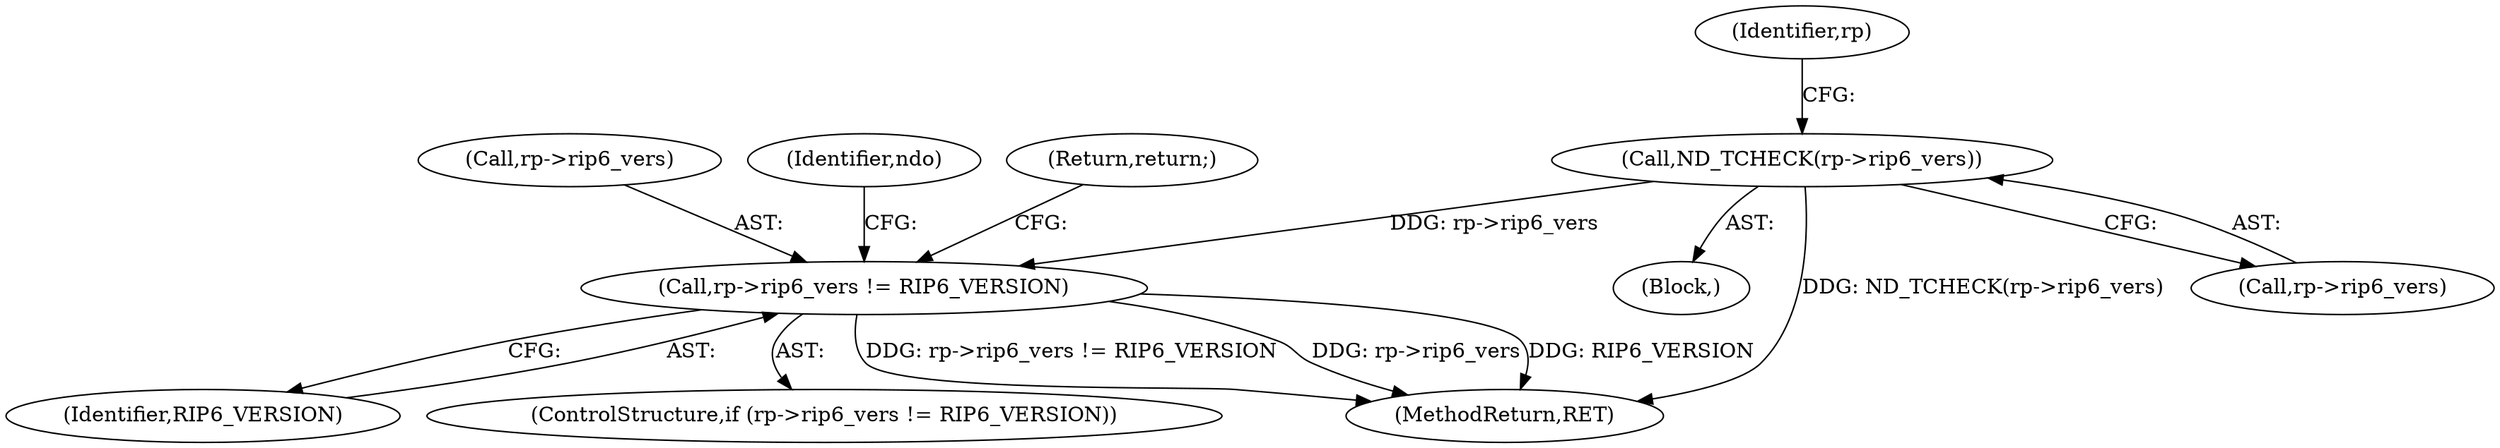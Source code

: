 digraph "0_tcpdump_e942fb84fbe3a73a98a00d2a279425872b5fb9d2@pointer" {
"1000364" [label="(Call,ND_TCHECK(rp->rip6_vers))"];
"1000369" [label="(Call,rp->rip6_vers != RIP6_VERSION)"];
"1000370" [label="(Call,rp->rip6_vers)"];
"1000373" [label="(Identifier,RIP6_VERSION)"];
"1000371" [label="(Identifier,rp)"];
"1000368" [label="(ControlStructure,if (rp->rip6_vers != RIP6_VERSION))"];
"1000364" [label="(Call,ND_TCHECK(rp->rip6_vers))"];
"1000104" [label="(Block,)"];
"1000376" [label="(Identifier,ndo)"];
"1000369" [label="(Call,rp->rip6_vers != RIP6_VERSION)"];
"1000389" [label="(MethodReturn,RET)"];
"1000382" [label="(Return,return;)"];
"1000365" [label="(Call,rp->rip6_vers)"];
"1000364" -> "1000104"  [label="AST: "];
"1000364" -> "1000365"  [label="CFG: "];
"1000365" -> "1000364"  [label="AST: "];
"1000371" -> "1000364"  [label="CFG: "];
"1000364" -> "1000389"  [label="DDG: ND_TCHECK(rp->rip6_vers)"];
"1000364" -> "1000369"  [label="DDG: rp->rip6_vers"];
"1000369" -> "1000368"  [label="AST: "];
"1000369" -> "1000373"  [label="CFG: "];
"1000370" -> "1000369"  [label="AST: "];
"1000373" -> "1000369"  [label="AST: "];
"1000376" -> "1000369"  [label="CFG: "];
"1000382" -> "1000369"  [label="CFG: "];
"1000369" -> "1000389"  [label="DDG: rp->rip6_vers != RIP6_VERSION"];
"1000369" -> "1000389"  [label="DDG: rp->rip6_vers"];
"1000369" -> "1000389"  [label="DDG: RIP6_VERSION"];
}
